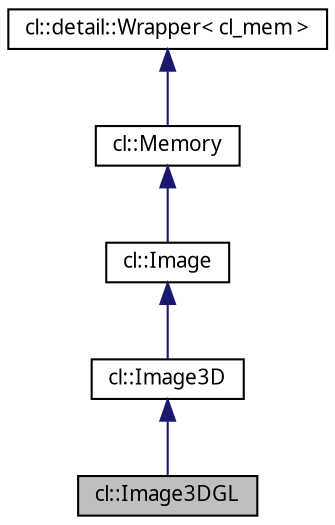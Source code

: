 digraph G
{
  edge [fontname="FreeSans.ttf",fontsize="10",labelfontname="FreeSans.ttf",labelfontsize="10"];
  node [fontname="FreeSans.ttf",fontsize="10",shape=record];
  Node1 [label="cl::Image3DGL",height=0.2,width=0.4,color="black", fillcolor="grey75", style="filled" fontcolor="black"];
  Node2 -> Node1 [dir=back,color="midnightblue",fontsize="10",style="solid",fontname="FreeSans.ttf"];
  Node2 [label="cl::Image3D",height=0.2,width=0.4,color="black", fillcolor="white", style="filled",URL="$classcl_1_1_image3_d.html",tooltip="Image interface for 3D images."];
  Node3 -> Node2 [dir=back,color="midnightblue",fontsize="10",style="solid",fontname="FreeSans.ttf"];
  Node3 [label="cl::Image",height=0.2,width=0.4,color="black", fillcolor="white", style="filled",URL="$classcl_1_1_image.html",tooltip="Base class interface for all images."];
  Node4 -> Node3 [dir=back,color="midnightblue",fontsize="10",style="solid",fontname="FreeSans.ttf"];
  Node4 [label="cl::Memory",height=0.2,width=0.4,color="black", fillcolor="white", style="filled",URL="$classcl_1_1_memory.html",tooltip="Memory interface for cl_mem."];
  Node5 -> Node4 [dir=back,color="midnightblue",fontsize="10",style="solid",fontname="FreeSans.ttf"];
  Node5 [label="cl::detail::Wrapper\< cl_mem \>",height=0.2,width=0.4,color="black", fillcolor="white", style="filled",URL="$classcl_1_1detail_1_1_wrapper.html"];
}
